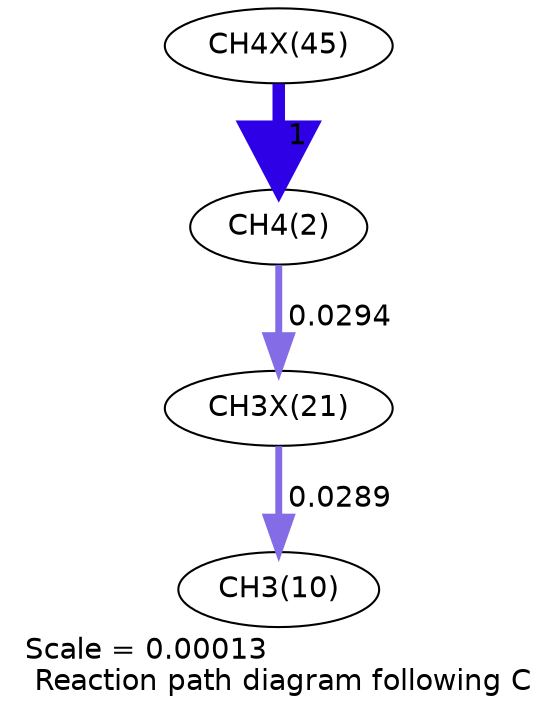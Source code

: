 digraph reaction_paths {
center=1;
s86 -> s4[fontname="Helvetica", penwidth=6, arrowsize=3, color="0.7, 1.5, 0.9"
, label=" 1"];
s4 -> s78[fontname="Helvetica", penwidth=3.34, arrowsize=1.67, color="0.7, 0.529, 0.9"
, label=" 0.0294"];
s78 -> s12[fontname="Helvetica", penwidth=3.32, arrowsize=1.66, color="0.7, 0.529, 0.9"
, label=" 0.0289"];
s4 [ fontname="Helvetica", label="CH4(2)"];
s12 [ fontname="Helvetica", label="CH3(10)"];
s78 [ fontname="Helvetica", label="CH3X(21)"];
s86 [ fontname="Helvetica", label="CH4X(45)"];
 label = "Scale = 0.00013\l Reaction path diagram following C";
 fontname = "Helvetica";
}
